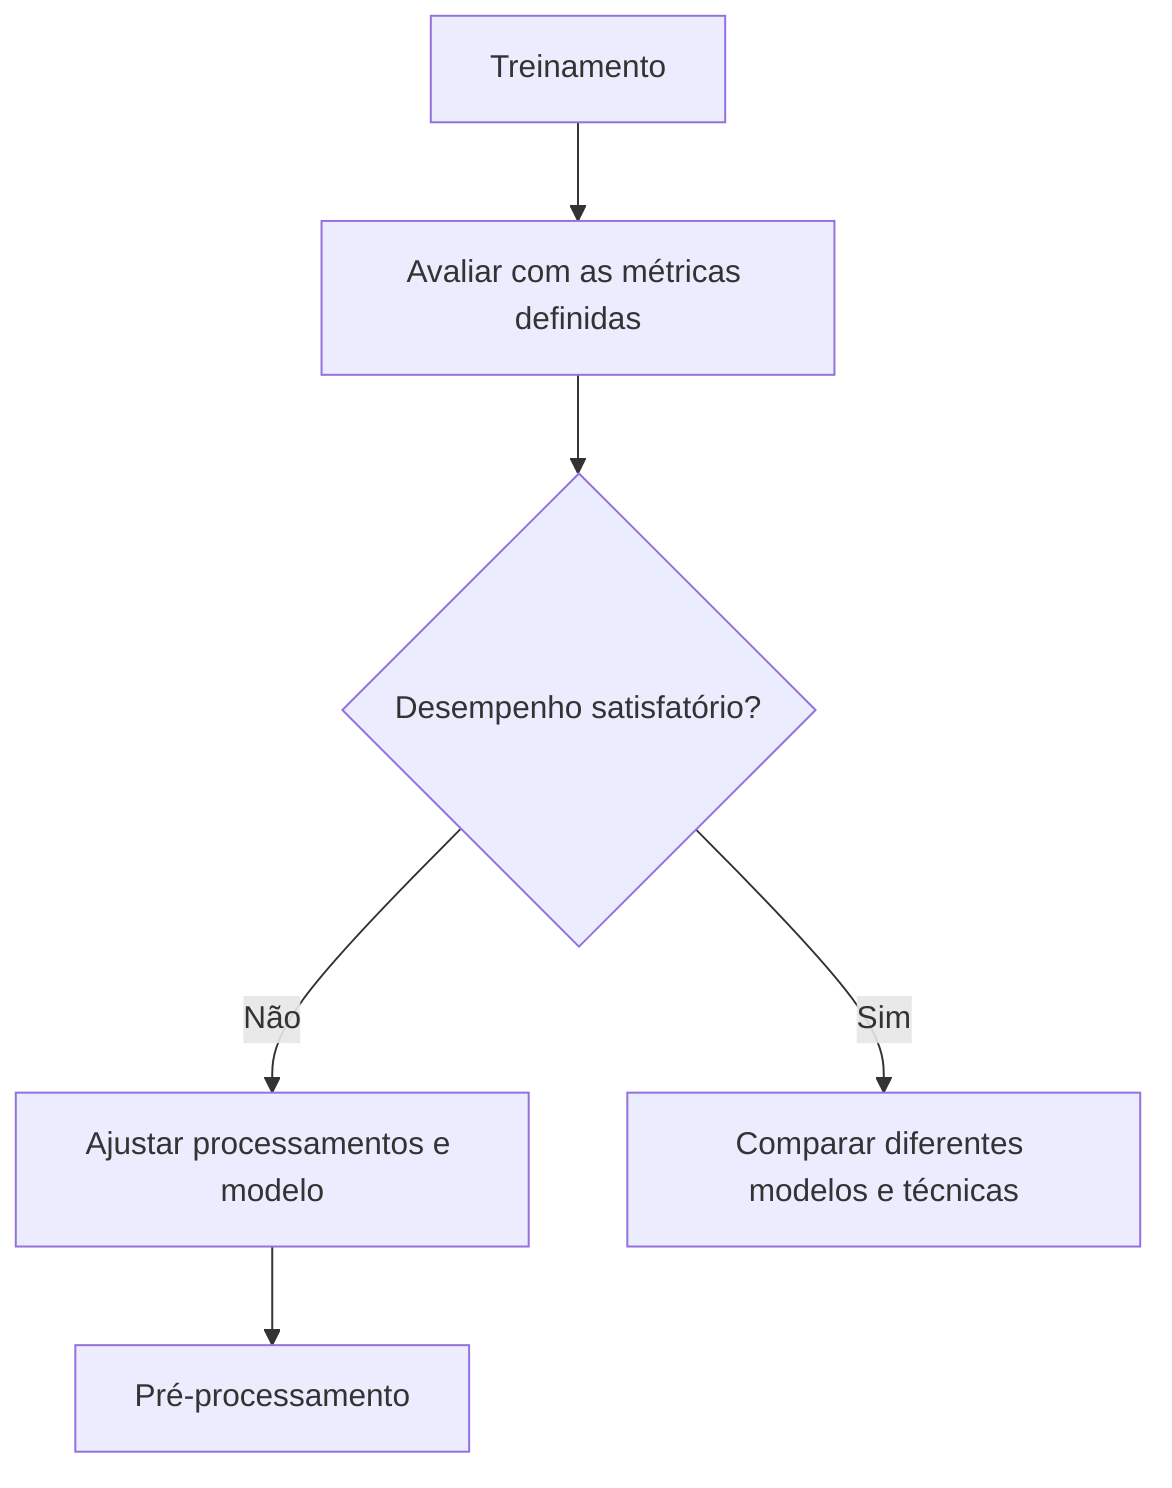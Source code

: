 flowchart TD
    Train[Treinamento] --> Eval[Avaliar com as métricas definidas]
    Eval --> GoodPerf{Desempenho satisfatório?}
    GoodPerf -- Não --> Tweak[Ajustar processamentos e modelo]
    Tweak --> Preproc[Pré-processamento]
    GoodPerf -- Sim --> Compare[Comparar diferentes modelos e técnicas]